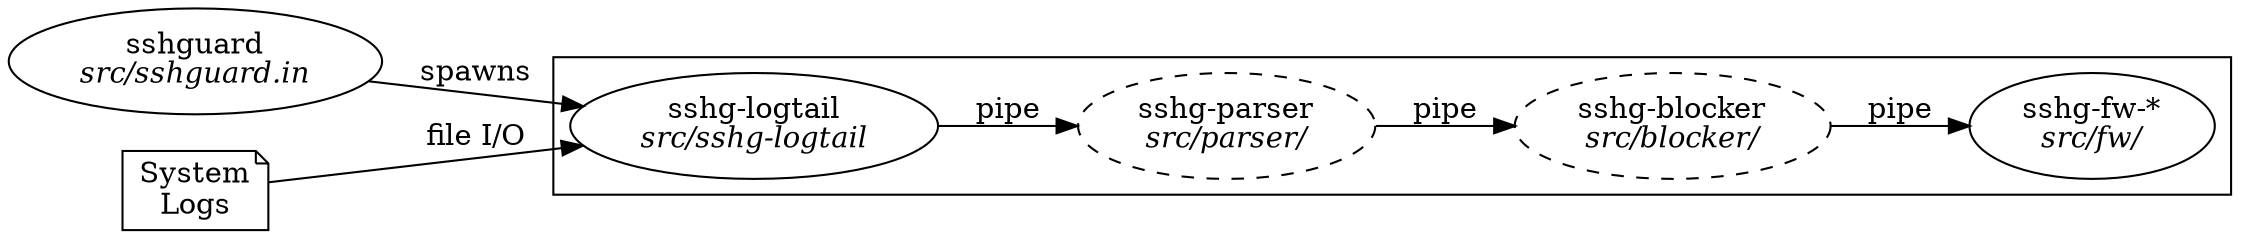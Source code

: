 /*
 * sshguard.dot -- graph of SSHGuard architecture
 * See CONTRIBUTING.rst for an explanation of this graph.
 */
digraph {
    rankdir=LR;
    driver [label=<sshguard<BR/><I>src/sshguard.in</I>>];

    logtail [label=<sshg-logtail<BR/><I>src/sshg-logtail</I>>];
    parser [label=<sshg-parser<BR/><I>src/parser/</I>> style=dashed];
    blocker [label=<sshg-blocker<BR/><I>src/blocker/</I>> style=dashed];
    fw [label=<sshg-fw-*<BR/><I>src/fw/</I>>];

    logs [label=<System<BR/>Logs> shape=note];

    driver -> logtail[label="spawns"];
    logs -> logtail[label="file I/O"];

    subgraph cluster_0 {
        logtail -> parser -> blocker -> fw[label="pipe"];
    }
}
